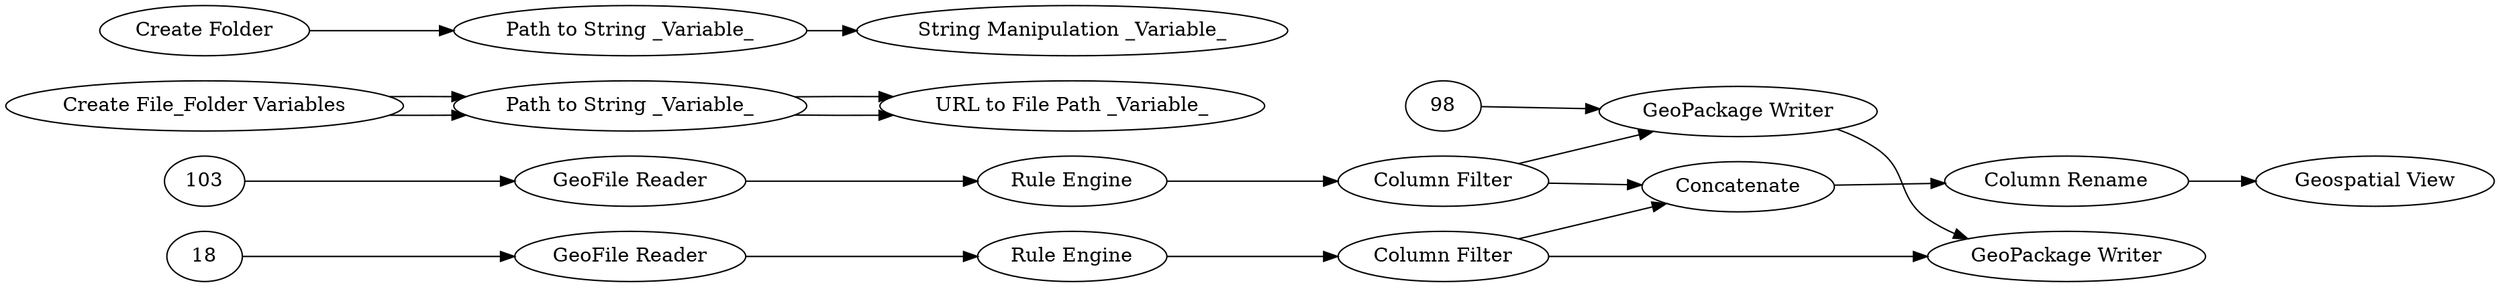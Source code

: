 digraph {
	1 [label="GeoFile Reader"]
	2 [label="GeoFile Reader"]
	3 [label="Column Filter"]
	4 [label="Column Filter"]
	5 [label=Concatenate]
	6 [label="Geospatial View"]
	8 [label="Rule Engine"]
	9 [label="Rule Engine"]
	13 [label="Column Rename"]
	12 [label="Create File_Folder Variables"]
	15 [label="Path to String _Variable_"]
	16 [label="URL to File Path _Variable_"]
	93 [label="Path to String _Variable_"]
	96 [label="Create Folder"]
	97 [label="String Manipulation _Variable_"]
	101 [label="GeoPackage Writer"]
	102 [label="GeoPackage Writer"]
	12 [label="Create File_Folder Variables"]
	15 [label="Path to String _Variable_"]
	16 [label="URL to File Path _Variable_"]
	12 -> 15
	15 -> 16
	93 -> 97
	96 -> 93
	12 -> 15
	15 -> 16
	1 -> 8
	2 -> 9
	3 -> 5
	3 -> 101
	4 -> 5
	4 -> 102
	5 -> 13
	8 -> 3
	9 -> 4
	13 -> 6
	18 -> 2
	98 -> 101
	101 -> 102
	103 -> 1
	rankdir=LR
}
